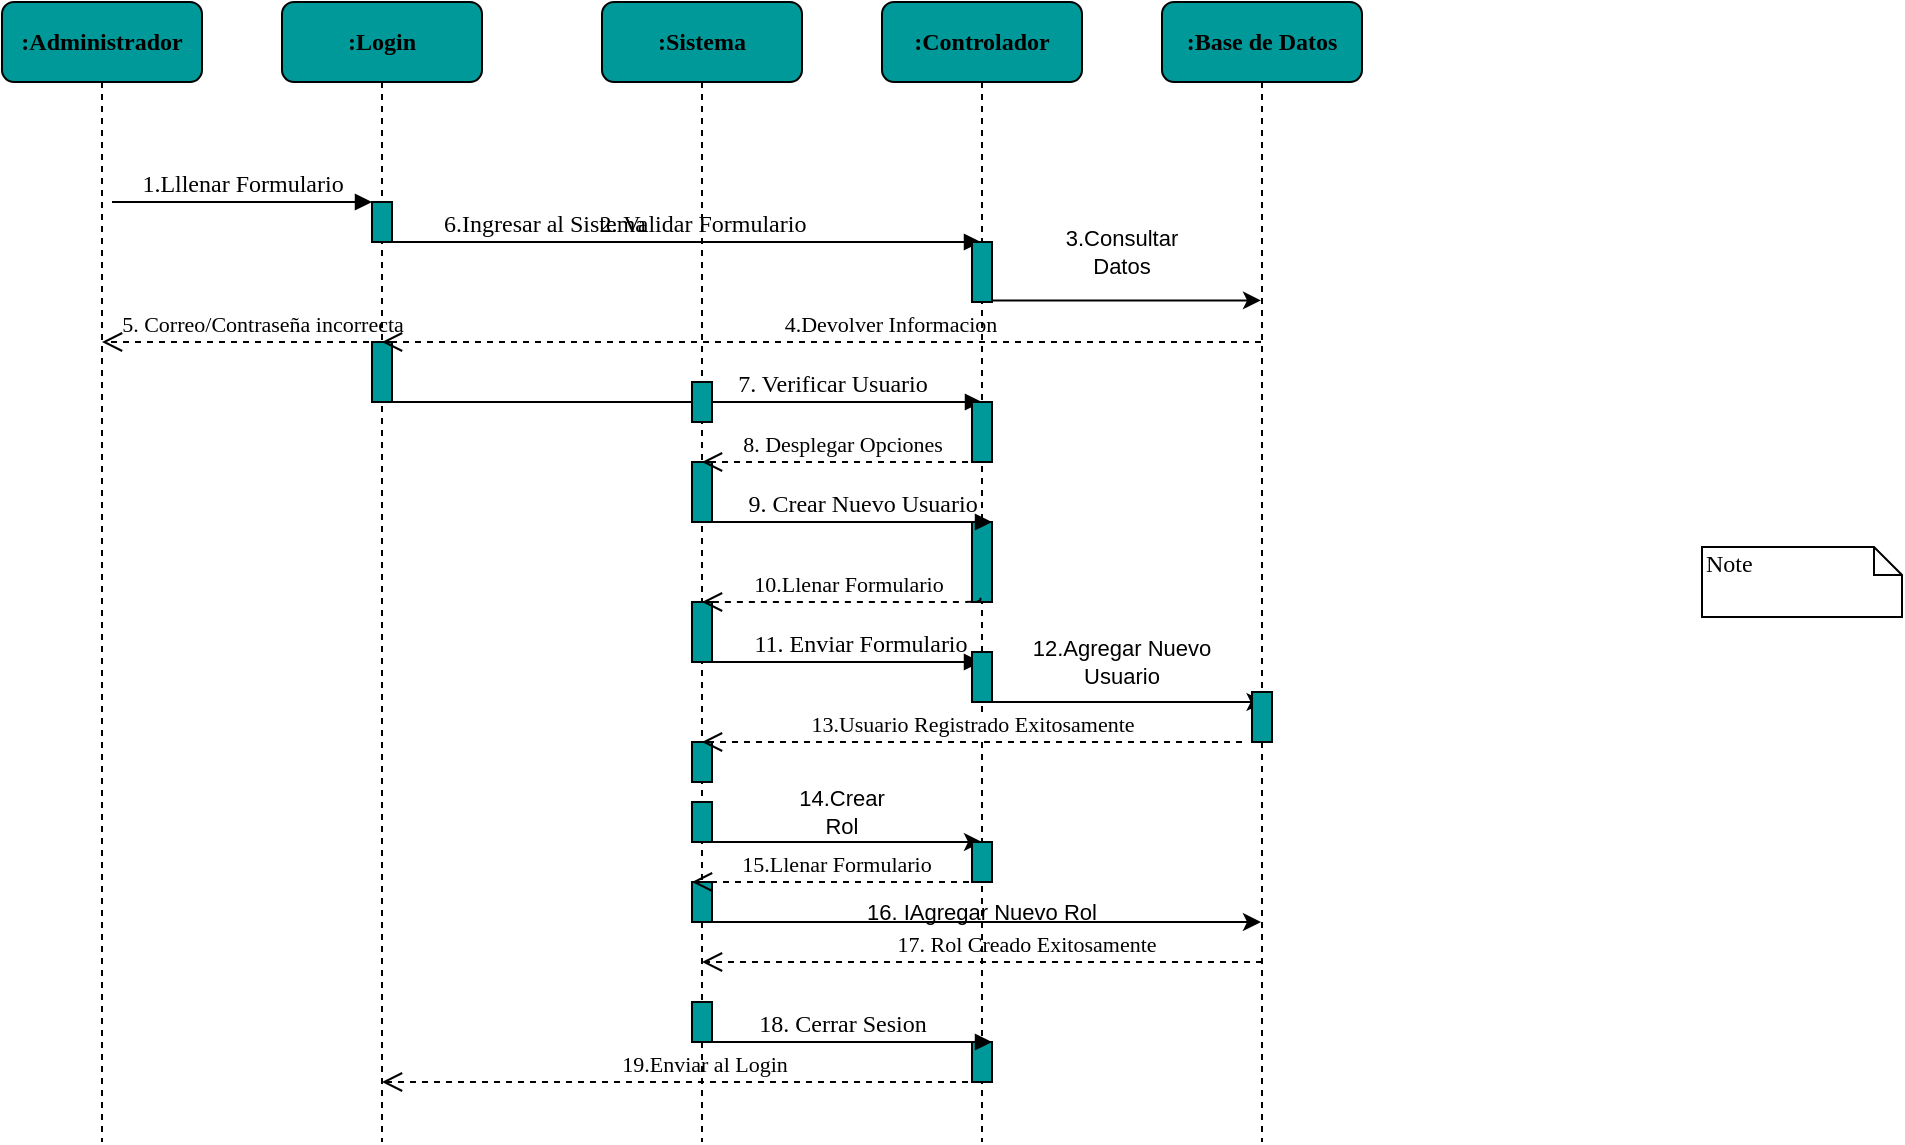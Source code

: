 <mxfile version="20.3.0" type="device"><diagram name="Page-1" id="13e1069c-82ec-6db2-03f1-153e76fe0fe0"><mxGraphModel dx="1038" dy="659" grid="0" gridSize="10" guides="1" tooltips="1" connect="1" arrows="1" fold="1" page="1" pageScale="1" pageWidth="1100" pageHeight="850" background="none" math="0" shadow="0"><root><mxCell id="0"/><mxCell id="1" parent="0"/><mxCell id="7baba1c4bc27f4b0-2" value="&lt;font face=&quot;Lucida Console&quot;&gt;&lt;b&gt;:Login&lt;/b&gt;&lt;/font&gt;" style="shape=umlLifeline;perimeter=lifelinePerimeter;whiteSpace=wrap;html=1;container=1;collapsible=0;recursiveResize=0;outlineConnect=0;rounded=1;shadow=0;comic=0;labelBackgroundColor=none;strokeWidth=1;fontFamily=Verdana;fontSize=12;align=center;fillColor=#009999;" parent="1" vertex="1"><mxGeometry x="240" y="80" width="100" height="570" as="geometry"/></mxCell><mxCell id="7baba1c4bc27f4b0-10" value="" style="html=1;points=[];perimeter=orthogonalPerimeter;rounded=0;shadow=0;comic=0;labelBackgroundColor=none;strokeWidth=1;fontFamily=Verdana;fontSize=12;align=center;fillColor=#009999;" parent="7baba1c4bc27f4b0-2" vertex="1"><mxGeometry x="45" y="100" width="10" height="20" as="geometry"/></mxCell><mxCell id="7JtwzMSbI5La0noAghlO-14" value="" style="html=1;points=[];perimeter=orthogonalPerimeter;rounded=0;shadow=0;comic=0;labelBackgroundColor=none;strokeWidth=1;fontFamily=Verdana;fontSize=12;align=center;fillColor=#009999;" vertex="1" parent="7baba1c4bc27f4b0-2"><mxGeometry x="45" y="170" width="10" height="30" as="geometry"/></mxCell><mxCell id="7baba1c4bc27f4b0-3" value="&lt;b&gt;&lt;font face=&quot;Lucida Console&quot;&gt;:Sistema&lt;/font&gt;&lt;/b&gt;" style="shape=umlLifeline;perimeter=lifelinePerimeter;whiteSpace=wrap;html=1;container=1;collapsible=0;recursiveResize=0;outlineConnect=0;rounded=1;shadow=0;comic=0;labelBackgroundColor=none;strokeWidth=1;fontFamily=Verdana;fontSize=12;align=center;fillColor=#009999;" parent="1" vertex="1"><mxGeometry x="400" y="80" width="100" height="570" as="geometry"/></mxCell><mxCell id="7JtwzMSbI5La0noAghlO-20" value="" style="html=1;points=[];perimeter=orthogonalPerimeter;rounded=0;shadow=0;comic=0;labelBackgroundColor=none;strokeWidth=1;fontFamily=Verdana;fontSize=12;align=center;fillColor=#009999;" vertex="1" parent="7baba1c4bc27f4b0-3"><mxGeometry x="45" y="230" width="10" height="30" as="geometry"/></mxCell><mxCell id="7JtwzMSbI5La0noAghlO-24" value="" style="html=1;points=[];perimeter=orthogonalPerimeter;rounded=0;shadow=0;comic=0;labelBackgroundColor=none;strokeWidth=1;fontFamily=Verdana;fontSize=12;align=center;fillColor=#009999;" vertex="1" parent="7baba1c4bc27f4b0-3"><mxGeometry x="45" y="300" width="10" height="30" as="geometry"/></mxCell><mxCell id="7JtwzMSbI5La0noAghlO-27" value="11. Enviar Formulario" style="html=1;verticalAlign=bottom;endArrow=block;labelBackgroundColor=none;fontFamily=Verdana;fontSize=12;edgeStyle=elbowEdgeStyle;elbow=vertical;" edge="1" parent="7baba1c4bc27f4b0-3" target="7baba1c4bc27f4b0-4"><mxGeometry x="0.133" relative="1" as="geometry"><mxPoint x="50" y="330" as="sourcePoint"/><mxPoint x="205" y="330" as="targetPoint"/><mxPoint as="offset"/></mxGeometry></mxCell><mxCell id="7JtwzMSbI5La0noAghlO-39" value="" style="html=1;points=[];perimeter=orthogonalPerimeter;rounded=0;shadow=0;comic=0;labelBackgroundColor=none;strokeWidth=1;fontFamily=Verdana;fontSize=12;align=center;fillColor=#009999;" vertex="1" parent="7baba1c4bc27f4b0-3"><mxGeometry x="45" y="370" width="10" height="20" as="geometry"/></mxCell><mxCell id="7JtwzMSbI5La0noAghlO-41" value="" style="html=1;points=[];perimeter=orthogonalPerimeter;rounded=0;shadow=0;comic=0;labelBackgroundColor=none;strokeWidth=1;fontFamily=Verdana;fontSize=12;align=center;fillColor=#009999;" vertex="1" parent="7baba1c4bc27f4b0-3"><mxGeometry x="45" y="400" width="10" height="20" as="geometry"/></mxCell><mxCell id="7JtwzMSbI5La0noAghlO-52" value="" style="html=1;points=[];perimeter=orthogonalPerimeter;rounded=0;shadow=0;comic=0;labelBackgroundColor=none;strokeWidth=1;fontFamily=Verdana;fontSize=12;align=center;fillColor=#009999;" vertex="1" parent="7baba1c4bc27f4b0-3"><mxGeometry x="45" y="440" width="10" height="20" as="geometry"/></mxCell><mxCell id="7JtwzMSbI5La0noAghlO-62" value="" style="html=1;points=[];perimeter=orthogonalPerimeter;rounded=0;shadow=0;comic=0;labelBackgroundColor=none;strokeWidth=1;fontFamily=Verdana;fontSize=12;align=center;fillColor=#009999;" vertex="1" parent="7baba1c4bc27f4b0-3"><mxGeometry x="45" y="500" width="10" height="20" as="geometry"/></mxCell><mxCell id="7baba1c4bc27f4b0-4" value="&lt;b&gt;&lt;font face=&quot;Lucida Console&quot;&gt;:Controlador&lt;/font&gt;&lt;/b&gt;" style="shape=umlLifeline;perimeter=lifelinePerimeter;whiteSpace=wrap;html=1;container=1;collapsible=0;recursiveResize=0;outlineConnect=0;rounded=1;shadow=0;comic=0;labelBackgroundColor=none;strokeWidth=1;fontFamily=Verdana;fontSize=12;align=center;fillColor=#009999;" parent="1" vertex="1"><mxGeometry x="540" y="80" width="100" height="570" as="geometry"/></mxCell><mxCell id="7JtwzMSbI5La0noAghlO-16" value="7. Verificar Usuario" style="html=1;verticalAlign=bottom;endArrow=block;labelBackgroundColor=none;fontFamily=Verdana;fontSize=12;edgeStyle=elbowEdgeStyle;elbow=vertical;" edge="1" parent="7baba1c4bc27f4b0-4"><mxGeometry relative="1" as="geometry"><mxPoint x="-100" y="200" as="sourcePoint"/><mxPoint x="50" y="200" as="targetPoint"/></mxGeometry></mxCell><mxCell id="7JtwzMSbI5La0noAghlO-19" value="" style="html=1;points=[];perimeter=orthogonalPerimeter;rounded=0;shadow=0;comic=0;labelBackgroundColor=none;strokeWidth=1;fontFamily=Verdana;fontSize=12;align=center;fillColor=#009999;" vertex="1" parent="7baba1c4bc27f4b0-4"><mxGeometry x="45" y="200" width="10" height="30" as="geometry"/></mxCell><mxCell id="7JtwzMSbI5La0noAghlO-21" value="&lt;font style=&quot;font-size: 11px;&quot;&gt;8. Desplegar Opciones&lt;/font&gt;" style="html=1;verticalAlign=bottom;endArrow=open;dashed=1;endSize=8;labelBackgroundColor=none;fontFamily=Verdana;fontSize=12;edgeStyle=elbowEdgeStyle;elbow=vertical;" edge="1" parent="7baba1c4bc27f4b0-4"><mxGeometry x="0.035" relative="1" as="geometry"><mxPoint x="-90" y="230" as="targetPoint"/><Array as="points"><mxPoint x="5.5" y="230"/><mxPoint x="-14.5" y="210"/><mxPoint x="15.5" y="210"/></Array><mxPoint x="55" y="230" as="sourcePoint"/><mxPoint as="offset"/></mxGeometry></mxCell><mxCell id="7JtwzMSbI5La0noAghlO-25" value="" style="html=1;points=[];perimeter=orthogonalPerimeter;rounded=0;shadow=0;comic=0;labelBackgroundColor=none;strokeWidth=1;fontFamily=Verdana;fontSize=12;align=center;fillColor=#009999;" vertex="1" parent="7baba1c4bc27f4b0-4"><mxGeometry x="45" y="260" width="10" height="40" as="geometry"/></mxCell><mxCell id="7JtwzMSbI5La0noAghlO-30" value="" style="html=1;points=[];perimeter=orthogonalPerimeter;rounded=0;shadow=0;comic=0;labelBackgroundColor=none;strokeWidth=1;fontFamily=Verdana;fontSize=12;align=center;fillColor=#009999;" vertex="1" parent="7baba1c4bc27f4b0-4"><mxGeometry x="45" y="325" width="10" height="25" as="geometry"/></mxCell><mxCell id="7JtwzMSbI5La0noAghlO-42" value="" style="endArrow=classic;html=1;rounded=0;fontSize=10;exitX=0.82;exitY=0.973;exitDx=0;exitDy=0;exitPerimeter=0;" edge="1" parent="7baba1c4bc27f4b0-4"><mxGeometry width="50" height="50" relative="1" as="geometry"><mxPoint x="-91.3" y="420.0" as="sourcePoint"/><mxPoint x="50" y="420" as="targetPoint"/><Array as="points"/></mxGeometry></mxCell><mxCell id="7JtwzMSbI5La0noAghlO-47" value="" style="html=1;points=[];perimeter=orthogonalPerimeter;rounded=0;shadow=0;comic=0;labelBackgroundColor=none;strokeWidth=1;fontFamily=Verdana;fontSize=12;align=center;fillColor=#009999;" vertex="1" parent="7baba1c4bc27f4b0-4"><mxGeometry x="45" y="420" width="10" height="20" as="geometry"/></mxCell><mxCell id="7JtwzMSbI5La0noAghlO-63" value="" style="html=1;points=[];perimeter=orthogonalPerimeter;rounded=0;shadow=0;comic=0;labelBackgroundColor=none;strokeWidth=1;fontFamily=Verdana;fontSize=12;align=center;fillColor=#009999;" vertex="1" parent="7baba1c4bc27f4b0-4"><mxGeometry x="45" y="520" width="10" height="20" as="geometry"/></mxCell><mxCell id="7JtwzMSbI5La0noAghlO-65" value="18. Cerrar Sesion" style="html=1;verticalAlign=bottom;endArrow=block;labelBackgroundColor=none;fontFamily=Verdana;fontSize=12;edgeStyle=elbowEdgeStyle;elbow=vertical;" edge="1" parent="7baba1c4bc27f4b0-4"><mxGeometry relative="1" as="geometry"><mxPoint x="-95" y="520" as="sourcePoint"/><mxPoint x="55" y="520" as="targetPoint"/></mxGeometry></mxCell><mxCell id="7baba1c4bc27f4b0-5" value="&lt;b&gt;&lt;font face=&quot;Lucida Console&quot;&gt;:Base de Datos&lt;/font&gt;&lt;/b&gt;" style="shape=umlLifeline;perimeter=lifelinePerimeter;whiteSpace=wrap;html=1;container=1;collapsible=0;recursiveResize=0;outlineConnect=0;rounded=1;shadow=0;comic=0;labelBackgroundColor=none;strokeWidth=1;fontFamily=Verdana;fontSize=12;align=center;fillColor=#009999;" parent="1" vertex="1"><mxGeometry x="680" y="80" width="100" height="570" as="geometry"/></mxCell><mxCell id="7JtwzMSbI5La0noAghlO-31" value="" style="endArrow=classic;html=1;rounded=0;fontSize=10;exitX=0.82;exitY=0.973;exitDx=0;exitDy=0;exitPerimeter=0;" edge="1" parent="7baba1c4bc27f4b0-5"><mxGeometry width="50" height="50" relative="1" as="geometry"><mxPoint x="-85" y="350.0" as="sourcePoint"/><mxPoint x="51.3" y="350.0" as="targetPoint"/><Array as="points"/></mxGeometry></mxCell><mxCell id="7JtwzMSbI5La0noAghlO-34" value="" style="html=1;points=[];perimeter=orthogonalPerimeter;rounded=0;shadow=0;comic=0;labelBackgroundColor=none;strokeWidth=1;fontFamily=Verdana;fontSize=12;align=center;fillColor=#009999;" vertex="1" parent="7baba1c4bc27f4b0-5"><mxGeometry x="45" y="345" width="10" height="25" as="geometry"/></mxCell><mxCell id="7JtwzMSbI5La0noAghlO-38" value="13.Usuario Registrado Exitosamente" style="html=1;verticalAlign=bottom;endArrow=open;dashed=1;endSize=8;rounded=0;fontFamily=Lucida Console;fontSize=11;" edge="1" parent="7baba1c4bc27f4b0-5" target="7baba1c4bc27f4b0-3"><mxGeometry relative="1" as="geometry"><mxPoint x="40" y="370" as="sourcePoint"/><mxPoint x="-40" y="370" as="targetPoint"/></mxGeometry></mxCell><mxCell id="7baba1c4bc27f4b0-8" value="&lt;b&gt;&lt;font face=&quot;Lucida Console&quot;&gt;:Administrador&lt;/font&gt;&lt;/b&gt;" style="shape=umlLifeline;perimeter=lifelinePerimeter;whiteSpace=wrap;html=1;container=1;collapsible=0;recursiveResize=0;outlineConnect=0;rounded=1;shadow=0;comic=0;labelBackgroundColor=none;strokeWidth=1;fontFamily=Verdana;fontSize=12;align=center;fillColor=#009999;" parent="1" vertex="1"><mxGeometry x="100" y="80" width="100" height="570" as="geometry"/></mxCell><mxCell id="7JtwzMSbI5La0noAghlO-1" value="&lt;font style=&quot;font-size: 11px;&quot;&gt;5. Correo/Contraseña incorrecta&lt;/font&gt;" style="html=1;verticalAlign=bottom;endArrow=open;dashed=1;endSize=8;labelBackgroundColor=none;fontFamily=Verdana;fontSize=12;edgeStyle=elbowEdgeStyle;elbow=vertical;" edge="1" parent="7baba1c4bc27f4b0-8" source="7baba1c4bc27f4b0-2"><mxGeometry x="-0.147" relative="1" as="geometry"><mxPoint x="50" y="170" as="targetPoint"/><Array as="points"><mxPoint x="140" y="170"/><mxPoint x="120" y="150"/><mxPoint x="150" y="150"/></Array><mxPoint x="175" y="150" as="sourcePoint"/><mxPoint as="offset"/></mxGeometry></mxCell><mxCell id="7baba1c4bc27f4b0-11" value="1.Lllenar Formulario" style="html=1;verticalAlign=bottom;endArrow=block;entryX=0;entryY=0;labelBackgroundColor=none;fontFamily=Verdana;fontSize=12;edgeStyle=elbowEdgeStyle;elbow=vertical;" parent="1" target="7baba1c4bc27f4b0-10" edge="1"><mxGeometry relative="1" as="geometry"><mxPoint x="155" y="180" as="sourcePoint"/></mxGeometry></mxCell><mxCell id="7baba1c4bc27f4b0-40" value="Note" style="shape=note;whiteSpace=wrap;html=1;size=14;verticalAlign=top;align=left;spacingTop=-6;rounded=0;shadow=0;comic=0;labelBackgroundColor=none;strokeWidth=1;fontFamily=Verdana;fontSize=12" parent="1" vertex="1"><mxGeometry x="950" y="352.5" width="100" height="35" as="geometry"/></mxCell><mxCell id="7JtwzMSbI5La0noAghlO-2" value="2. Validar Formulario" style="html=1;verticalAlign=bottom;endArrow=block;labelBackgroundColor=none;fontFamily=Verdana;fontSize=12;edgeStyle=elbowEdgeStyle;elbow=vertical;startArrow=none;" edge="1" parent="1" source="7JtwzMSbI5La0noAghlO-5" target="7baba1c4bc27f4b0-4"><mxGeometry x="0.531" relative="1" as="geometry"><mxPoint x="320" y="200" as="sourcePoint"/><mxPoint x="450" y="200" as="targetPoint"/><Array as="points"><mxPoint x="290" y="200"/><mxPoint x="390" y="210"/></Array><mxPoint as="offset"/></mxGeometry></mxCell><mxCell id="7JtwzMSbI5La0noAghlO-7" value="" style="endArrow=classic;html=1;rounded=0;fontSize=10;exitX=0.82;exitY=0.973;exitDx=0;exitDy=0;exitPerimeter=0;" edge="1" parent="1" source="7JtwzMSbI5La0noAghlO-5" target="7baba1c4bc27f4b0-5"><mxGeometry width="50" height="50" relative="1" as="geometry"><mxPoint x="600" y="230" as="sourcePoint"/><mxPoint x="650" y="310" as="targetPoint"/><Array as="points"/></mxGeometry></mxCell><mxCell id="7JtwzMSbI5La0noAghlO-10" value="3.Consultar Datos" style="text;html=1;strokeColor=none;fillColor=none;align=center;verticalAlign=middle;whiteSpace=wrap;rounded=0;fontSize=11;" vertex="1" parent="1"><mxGeometry x="630" y="190" width="60" height="30" as="geometry"/></mxCell><mxCell id="7JtwzMSbI5La0noAghlO-5" value="" style="html=1;points=[];perimeter=orthogonalPerimeter;rounded=0;shadow=0;comic=0;labelBackgroundColor=none;strokeWidth=1;fontFamily=Verdana;fontSize=12;align=center;fillColor=#009999;" vertex="1" parent="1"><mxGeometry x="585" y="200" width="10" height="30" as="geometry"/></mxCell><mxCell id="7JtwzMSbI5La0noAghlO-13" value="&lt;font style=&quot;font-size: 11px;&quot;&gt;4.Devolver Informacion&lt;/font&gt;" style="html=1;verticalAlign=bottom;endArrow=open;dashed=1;endSize=8;labelBackgroundColor=none;fontFamily=Verdana;fontSize=12;edgeStyle=elbowEdgeStyle;elbow=vertical;" edge="1" parent="1" source="7baba1c4bc27f4b0-5" target="7baba1c4bc27f4b0-2"><mxGeometry x="-0.154" relative="1" as="geometry"><mxPoint x="330" y="230" as="targetPoint"/><Array as="points"><mxPoint x="425" y="250"/><mxPoint x="405" y="230"/><mxPoint x="435" y="230"/></Array><mxPoint x="474.5" y="250" as="sourcePoint"/><mxPoint as="offset"/></mxGeometry></mxCell><mxCell id="7JtwzMSbI5La0noAghlO-15" value="6.Ingresar al Sistema" style="html=1;verticalAlign=bottom;endArrow=block;labelBackgroundColor=none;fontFamily=Verdana;fontSize=12;edgeStyle=elbowEdgeStyle;elbow=vertical;startArrow=none;" edge="1" parent="1" source="7JtwzMSbI5La0noAghlO-17" target="7baba1c4bc27f4b0-3"><mxGeometry x="1" y="80" relative="1" as="geometry"><mxPoint x="290" y="280" as="sourcePoint"/><mxPoint x="410" y="280" as="targetPoint"/><mxPoint x="-79" y="-80" as="offset"/></mxGeometry></mxCell><mxCell id="7JtwzMSbI5La0noAghlO-17" value="" style="html=1;points=[];perimeter=orthogonalPerimeter;rounded=0;shadow=0;comic=0;labelBackgroundColor=none;strokeWidth=1;fontFamily=Verdana;fontSize=12;align=center;fillColor=#009999;" vertex="1" parent="1"><mxGeometry x="445" y="270" width="10" height="20" as="geometry"/></mxCell><mxCell id="7JtwzMSbI5La0noAghlO-18" value="" style="html=1;verticalAlign=bottom;endArrow=none;labelBackgroundColor=none;fontFamily=Verdana;fontSize=12;edgeStyle=elbowEdgeStyle;elbow=vertical;" edge="1" parent="1" target="7JtwzMSbI5La0noAghlO-17"><mxGeometry relative="1" as="geometry"><mxPoint x="290" y="280" as="sourcePoint"/><mxPoint x="449.5" y="280" as="targetPoint"/></mxGeometry></mxCell><mxCell id="7JtwzMSbI5La0noAghlO-22" value="9. Crear Nuevo Usuario" style="html=1;verticalAlign=bottom;endArrow=block;labelBackgroundColor=none;fontFamily=Verdana;fontSize=12;edgeStyle=elbowEdgeStyle;elbow=vertical;" edge="1" parent="1"><mxGeometry x="0.133" relative="1" as="geometry"><mxPoint x="445" y="340" as="sourcePoint"/><mxPoint x="595" y="340" as="targetPoint"/><mxPoint as="offset"/></mxGeometry></mxCell><mxCell id="7JtwzMSbI5La0noAghlO-23" value="&lt;font style=&quot;font-size: 11px;&quot;&gt;10.Llenar Formulario&lt;/font&gt;" style="html=1;verticalAlign=bottom;endArrow=open;dashed=1;endSize=8;labelBackgroundColor=none;fontFamily=Verdana;fontSize=12;edgeStyle=elbowEdgeStyle;elbow=vertical;exitX=0.42;exitY=0.947;exitDx=0;exitDy=0;exitPerimeter=0;" edge="1" parent="1" source="7JtwzMSbI5La0noAghlO-25" target="7baba1c4bc27f4b0-3"><mxGeometry x="-0.035" relative="1" as="geometry"><mxPoint x="445" y="380" as="targetPoint"/><Array as="points"><mxPoint x="540.5" y="380"/><mxPoint x="520.5" y="360"/><mxPoint x="550.5" y="360"/></Array><mxPoint x="590" y="380" as="sourcePoint"/><mxPoint as="offset"/></mxGeometry></mxCell><mxCell id="7JtwzMSbI5La0noAghlO-32" value="12.Agregar Nuevo Usuario" style="text;html=1;strokeColor=none;fillColor=none;align=center;verticalAlign=middle;whiteSpace=wrap;rounded=0;fontSize=11;" vertex="1" parent="1"><mxGeometry x="600" y="395" width="120" height="30" as="geometry"/></mxCell><mxCell id="7JtwzMSbI5La0noAghlO-43" value="14.Crear Rol" style="text;html=1;strokeColor=none;fillColor=none;align=center;verticalAlign=middle;whiteSpace=wrap;rounded=0;fontSize=11;" vertex="1" parent="1"><mxGeometry x="490" y="470" width="60" height="30" as="geometry"/></mxCell><mxCell id="7JtwzMSbI5La0noAghlO-49" value="15.Llenar Formulario" style="html=1;verticalAlign=bottom;endArrow=open;dashed=1;endSize=8;rounded=0;fontFamily=Lucida Console;fontSize=11;" edge="1" parent="1" source="7baba1c4bc27f4b0-4"><mxGeometry relative="1" as="geometry"><mxPoint x="525" y="520" as="sourcePoint"/><mxPoint x="445" y="520" as="targetPoint"/></mxGeometry></mxCell><mxCell id="7JtwzMSbI5La0noAghlO-53" value="16. IAgregar Nuevo Rol" style="text;html=1;strokeColor=none;fillColor=none;align=center;verticalAlign=middle;whiteSpace=wrap;rounded=0;fontSize=11;" vertex="1" parent="1"><mxGeometry x="490" y="520" width="200" height="30" as="geometry"/></mxCell><mxCell id="7JtwzMSbI5La0noAghlO-50" value="" style="endArrow=classic;html=1;rounded=0;fontSize=10;exitX=0.82;exitY=0.973;exitDx=0;exitDy=0;exitPerimeter=0;" edge="1" parent="1"><mxGeometry width="50" height="50" relative="1" as="geometry"><mxPoint x="455" y="540" as="sourcePoint"/><mxPoint x="729.5" y="540" as="targetPoint"/><Array as="points"/></mxGeometry></mxCell><mxCell id="7JtwzMSbI5La0noAghlO-57" value="&lt;font style=&quot;font-size: 11px;&quot;&gt;17. Rol Creado Exitosamente&lt;/font&gt;" style="html=1;verticalAlign=bottom;endArrow=open;dashed=1;endSize=8;labelBackgroundColor=none;fontFamily=Verdana;fontSize=12;edgeStyle=elbowEdgeStyle;elbow=vertical;" edge="1" parent="1" target="7baba1c4bc27f4b0-3"><mxGeometry x="-0.154" relative="1" as="geometry"><mxPoint x="290" y="560" as="targetPoint"/><Array as="points"><mxPoint x="425.5" y="560"/><mxPoint x="405.5" y="540"/><mxPoint x="435.5" y="540"/></Array><mxPoint x="730" y="560" as="sourcePoint"/><mxPoint as="offset"/></mxGeometry></mxCell><mxCell id="7JtwzMSbI5La0noAghlO-66" value="&lt;font style=&quot;font-size: 11px;&quot;&gt;19.Enviar al Login&lt;/font&gt;" style="html=1;verticalAlign=bottom;endArrow=open;dashed=1;endSize=8;labelBackgroundColor=none;fontFamily=Verdana;fontSize=12;edgeStyle=elbowEdgeStyle;elbow=vertical;" edge="1" parent="1" target="7baba1c4bc27f4b0-2"><mxGeometry x="-0.051" relative="1" as="geometry"><mxPoint x="314.5" y="620" as="targetPoint"/><Array as="points"><mxPoint x="290.5" y="620"/><mxPoint x="270.5" y="600"/><mxPoint x="300.5" y="600"/></Array><mxPoint x="595" y="620" as="sourcePoint"/><mxPoint as="offset"/></mxGeometry></mxCell></root></mxGraphModel></diagram></mxfile>